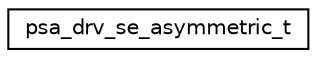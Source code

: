 digraph "Graphical Class Hierarchy"
{
 // LATEX_PDF_SIZE
  edge [fontname="Helvetica",fontsize="10",labelfontname="Helvetica",labelfontsize="10"];
  node [fontname="Helvetica",fontsize="10",shape=record];
  rankdir="LR";
  Node0 [label="psa_drv_se_asymmetric_t",height=0.2,width=0.4,color="black", fillcolor="white", style="filled",URL="$structpsa__drv__se__asymmetric__t.html",tooltip="A struct containing all of the function pointers needed to implement asymmetric cryptographic operati..."];
}
